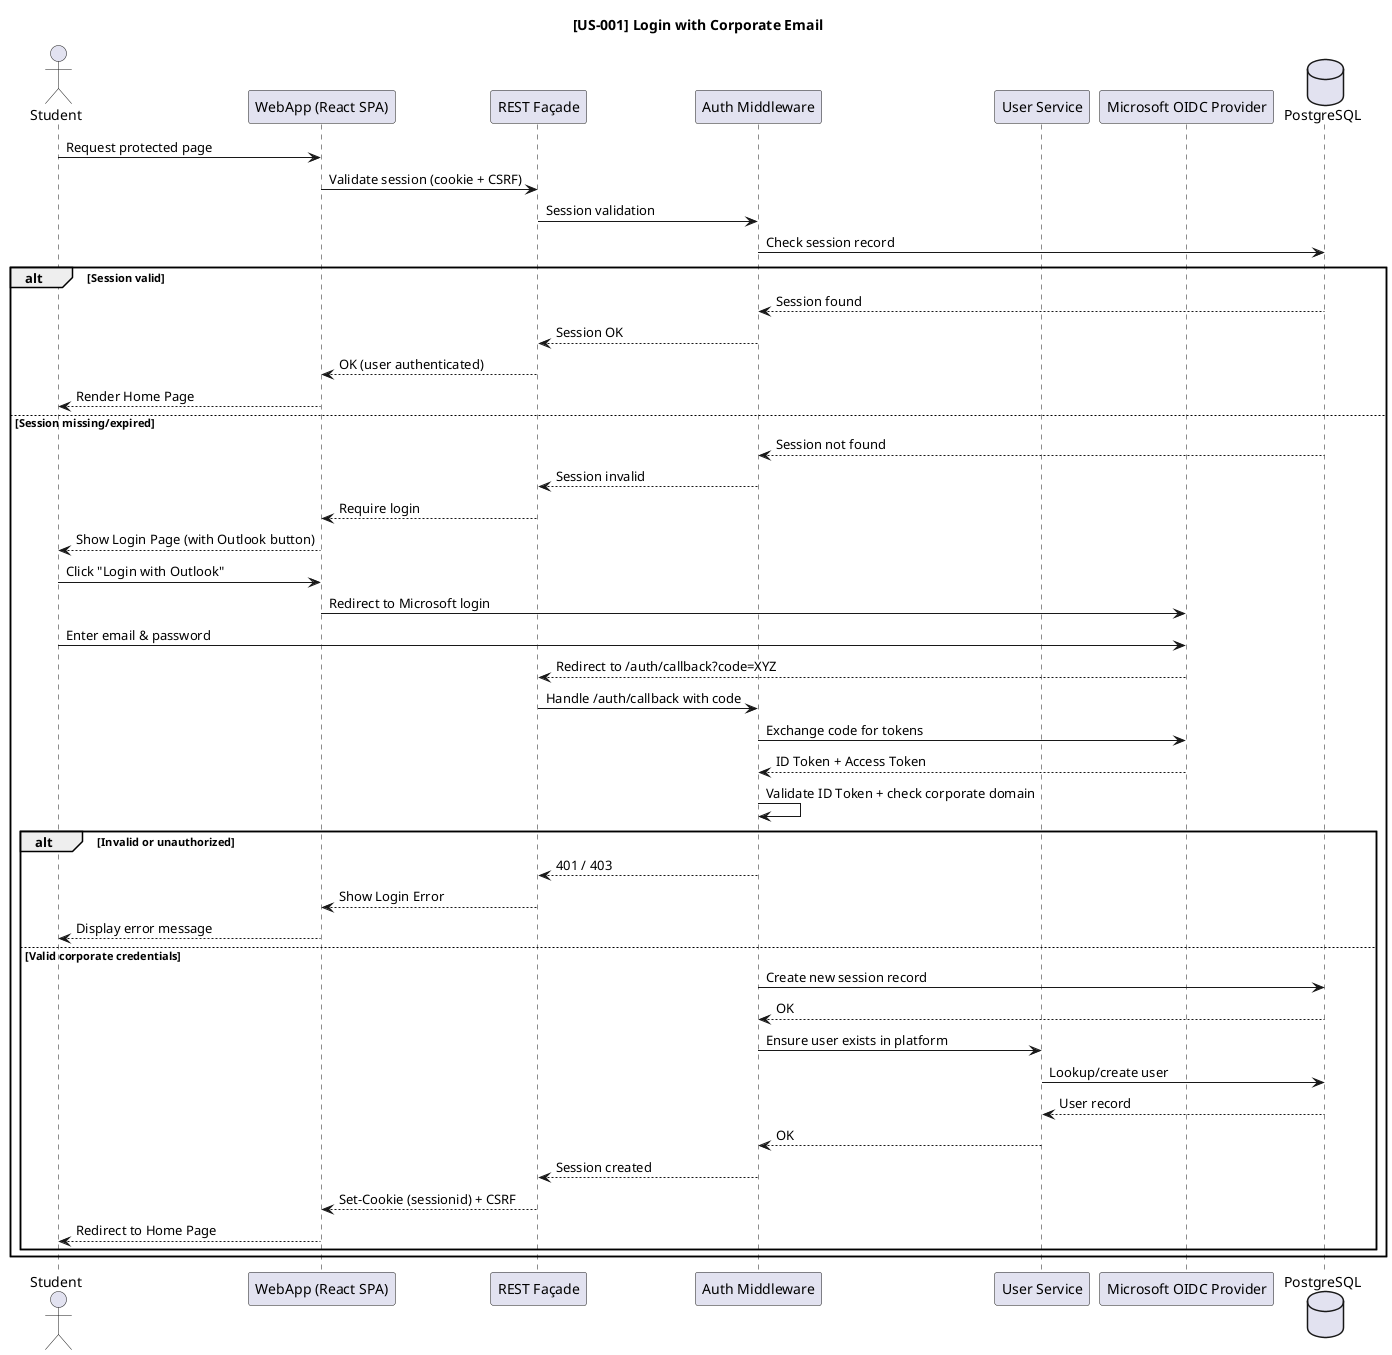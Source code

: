 @startuml login-sequence
title [US-001] Login with Corporate Email

actor Student
participant "WebApp (React SPA)" as WebApp
participant "REST Façade" as RestFacade
participant "Auth Middleware" as Auth
participant "User Service" as UserService
participant "Microsoft OIDC Provider" as OIDC
database "PostgreSQL" as DB

Student -> WebApp : Request protected page
WebApp -> RestFacade : Validate session (cookie + CSRF)
RestFacade -> Auth : Session validation
Auth -> DB : Check session record

alt Session valid
  DB --> Auth : Session found
  Auth --> RestFacade : Session OK
  RestFacade --> WebApp : OK (user authenticated)
  WebApp --> Student : Render Home Page

else Session missing/expired
  DB --> Auth : Session not found
  Auth --> RestFacade : Session invalid
  RestFacade --> WebApp : Require login
  WebApp --> Student : Show Login Page (with Outlook button)

  Student -> WebApp : Click "Login with Outlook"
  WebApp -> OIDC : Redirect to Microsoft login
  Student -> OIDC : Enter email & password
  OIDC --> RestFacade : Redirect to /auth/callback?code=XYZ
  RestFacade -> Auth : Handle /auth/callback with code
  Auth -> OIDC : Exchange code for tokens
  OIDC --> Auth : ID Token + Access Token
  Auth -> Auth : Validate ID Token + check corporate domain

  alt Invalid or unauthorized
    Auth --> RestFacade : 401 / 403
    RestFacade --> WebApp : Show Login Error
    WebApp --> Student : Display error message

  else Valid corporate credentials
    Auth -> DB : Create new session record
    DB --> Auth : OK
    Auth -> UserService : Ensure user exists in platform
    UserService -> DB : Lookup/create user
    DB --> UserService : User record
    UserService --> Auth : OK
    Auth --> RestFacade : Session created
    RestFacade --> WebApp : Set-Cookie (sessionid) + CSRF
    WebApp --> Student : Redirect to Home Page
  end
end
@enduml